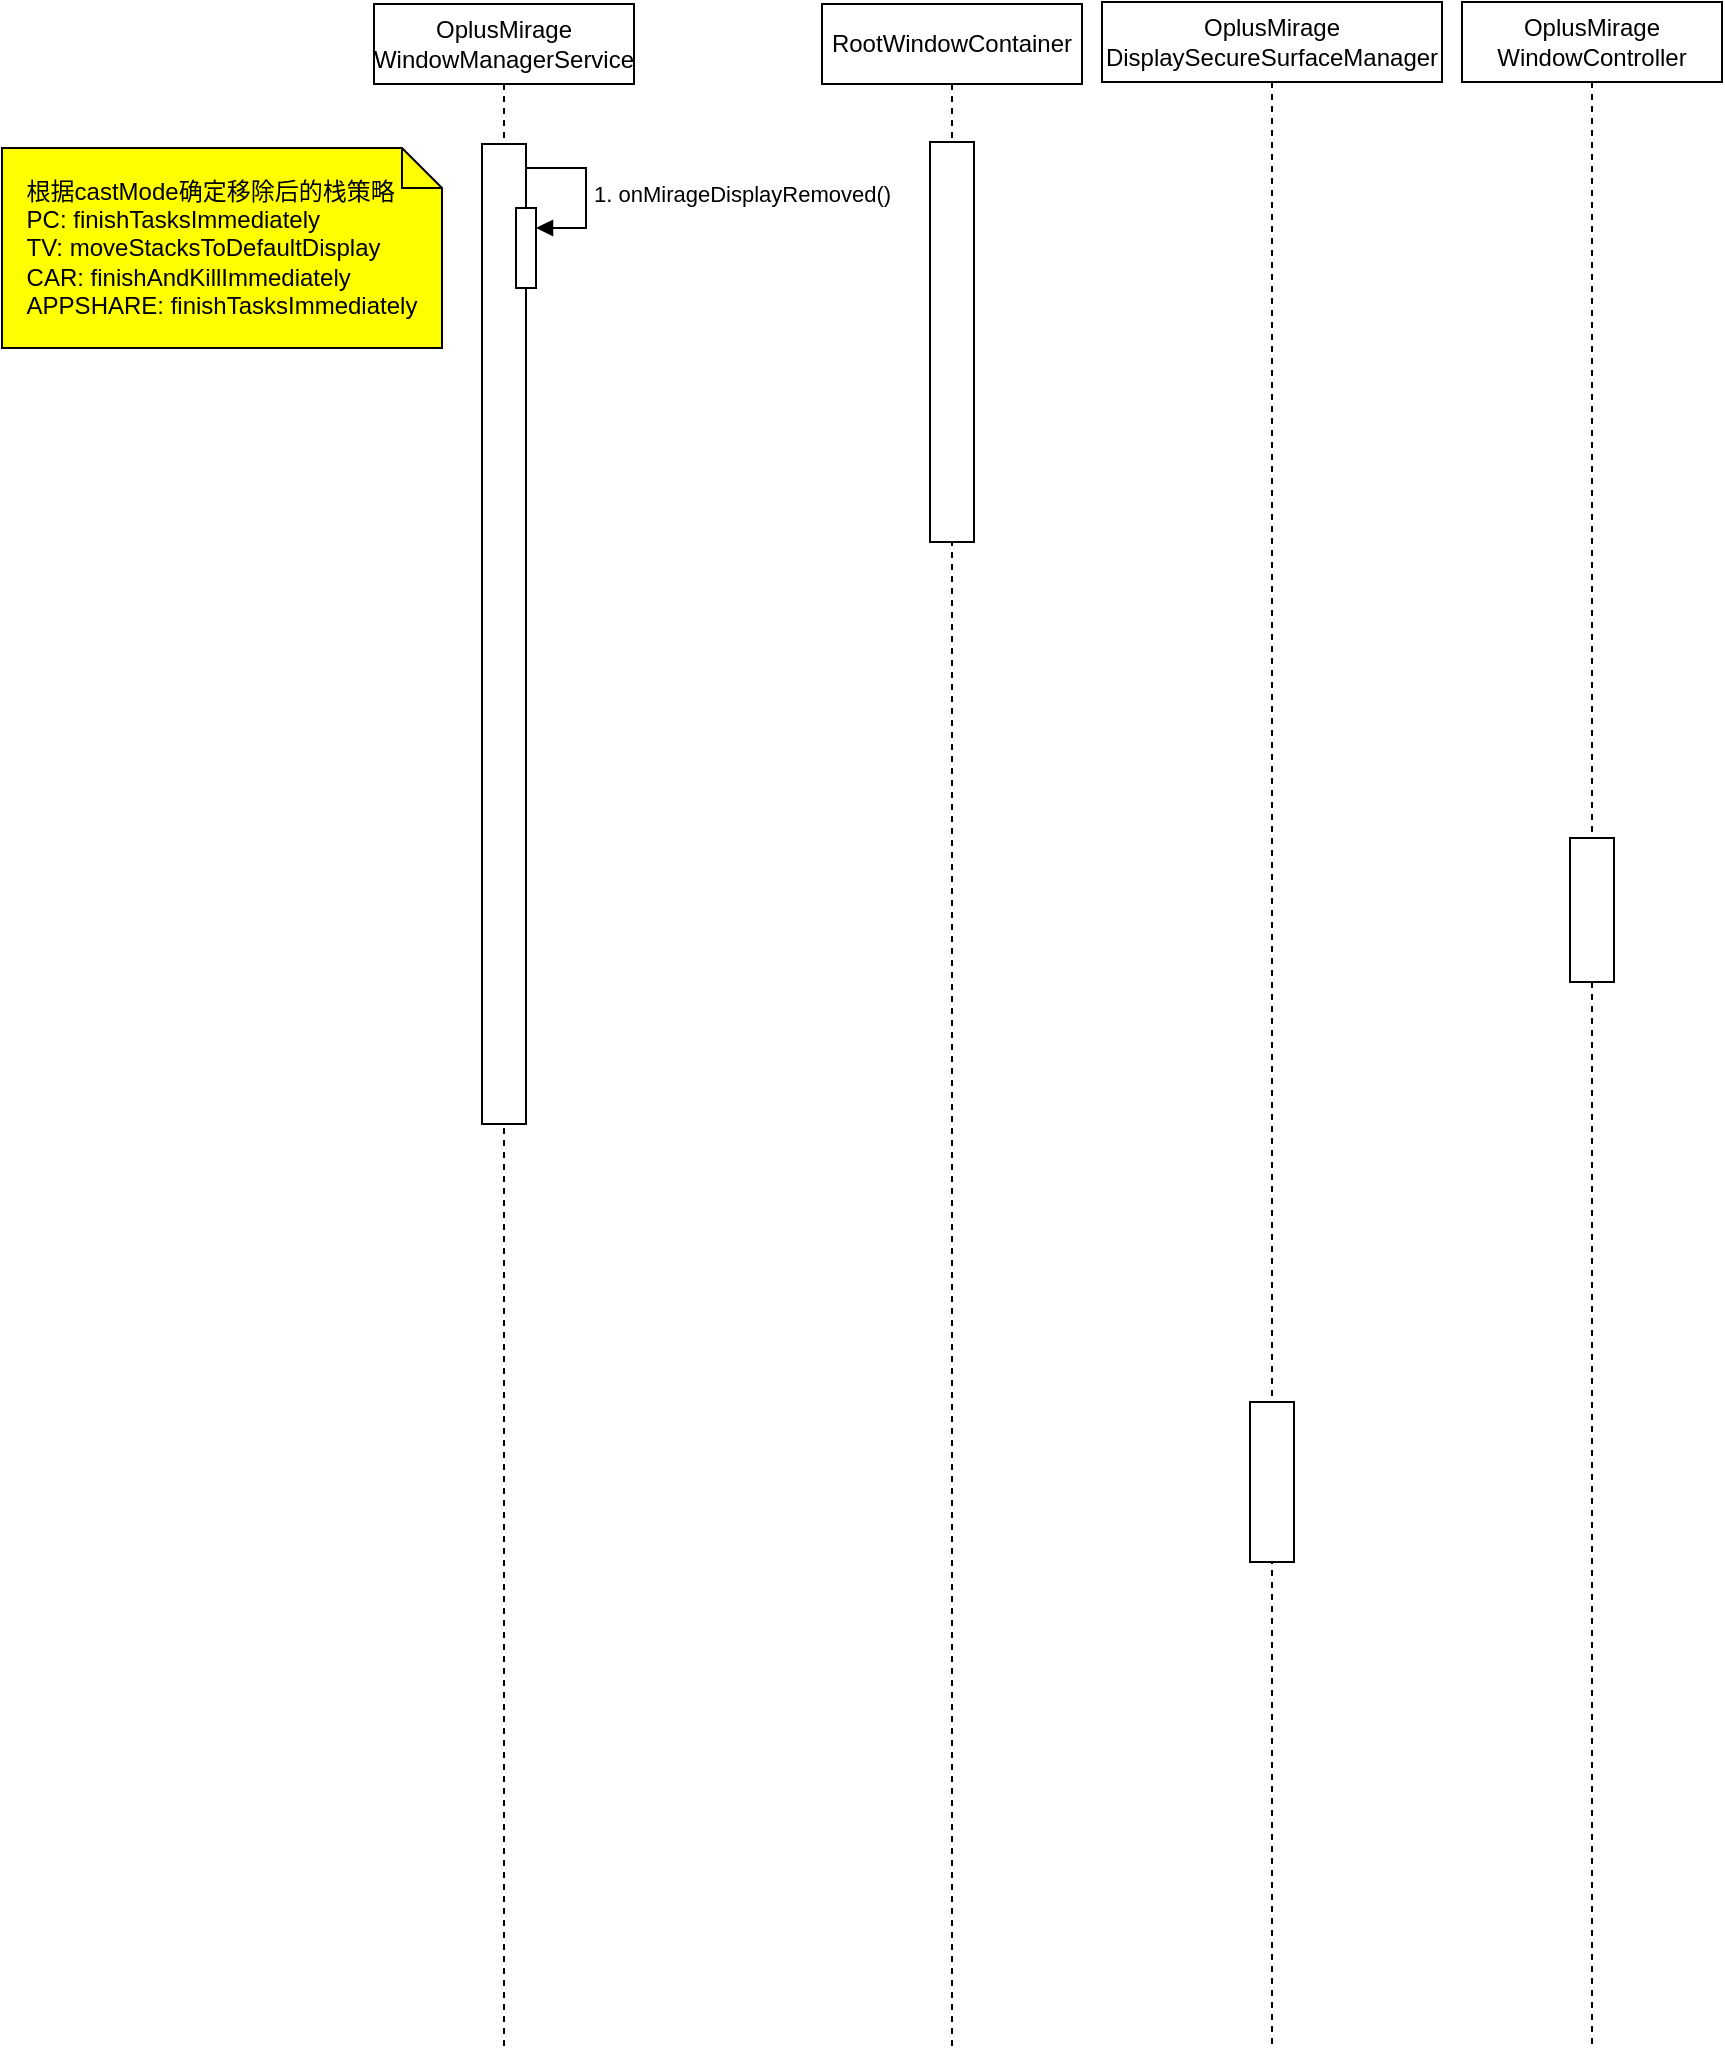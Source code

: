 <mxfile version="21.3.6" type="github">
  <diagram name="第 1 页" id="UaIOHVlHzPApeq9zFzyf">
    <mxGraphModel dx="979" dy="543" grid="1" gridSize="10" guides="1" tooltips="1" connect="1" arrows="1" fold="1" page="1" pageScale="1" pageWidth="827" pageHeight="1169" math="0" shadow="0">
      <root>
        <mxCell id="0" />
        <mxCell id="1" parent="0" />
        <mxCell id="Lcm0hkVv3pNYCc9iG2gG-14" value="OplusMirage&lt;br&gt;WindowManagerService" style="shape=umlLifeline;perimeter=lifelinePerimeter;whiteSpace=wrap;html=1;container=0;dropTarget=0;collapsible=0;recursiveResize=0;outlineConnect=0;portConstraint=eastwest;newEdgeStyle={&quot;edgeStyle&quot;:&quot;elbowEdgeStyle&quot;,&quot;elbow&quot;:&quot;vertical&quot;,&quot;curved&quot;:0,&quot;rounded&quot;:0};" vertex="1" parent="1">
          <mxGeometry x="346" y="18" width="130" height="1022" as="geometry" />
        </mxCell>
        <mxCell id="Lcm0hkVv3pNYCc9iG2gG-15" value="" style="html=1;points=[];perimeter=orthogonalPerimeter;outlineConnect=0;targetShapes=umlLifeline;portConstraint=eastwest;newEdgeStyle={&quot;edgeStyle&quot;:&quot;elbowEdgeStyle&quot;,&quot;elbow&quot;:&quot;vertical&quot;,&quot;curved&quot;:0,&quot;rounded&quot;:0};" vertex="1" parent="Lcm0hkVv3pNYCc9iG2gG-14">
          <mxGeometry x="54" y="70" width="22" height="490" as="geometry" />
        </mxCell>
        <mxCell id="Lcm0hkVv3pNYCc9iG2gG-18" value="" style="html=1;points=[];perimeter=orthogonalPerimeter;outlineConnect=0;targetShapes=umlLifeline;portConstraint=eastwest;newEdgeStyle={&quot;edgeStyle&quot;:&quot;elbowEdgeStyle&quot;,&quot;elbow&quot;:&quot;vertical&quot;,&quot;curved&quot;:0,&quot;rounded&quot;:0};" vertex="1" parent="Lcm0hkVv3pNYCc9iG2gG-14">
          <mxGeometry x="71" y="102" width="10" height="40" as="geometry" />
        </mxCell>
        <mxCell id="Lcm0hkVv3pNYCc9iG2gG-19" value="1. onMirageDisplayRemoved()" style="html=1;align=left;spacingLeft=2;endArrow=block;rounded=0;edgeStyle=orthogonalEdgeStyle;curved=0;rounded=0;" edge="1" parent="Lcm0hkVv3pNYCc9iG2gG-14" target="Lcm0hkVv3pNYCc9iG2gG-18">
          <mxGeometry relative="1" as="geometry">
            <mxPoint x="76" y="82" as="sourcePoint" />
            <Array as="points">
              <mxPoint x="106" y="112" />
            </Array>
          </mxGeometry>
        </mxCell>
        <mxCell id="Lcm0hkVv3pNYCc9iG2gG-21" value="RootWindowContainer" style="shape=umlLifeline;perimeter=lifelinePerimeter;whiteSpace=wrap;html=1;container=0;dropTarget=0;collapsible=0;recursiveResize=0;outlineConnect=0;portConstraint=eastwest;newEdgeStyle={&quot;edgeStyle&quot;:&quot;elbowEdgeStyle&quot;,&quot;elbow&quot;:&quot;vertical&quot;,&quot;curved&quot;:0,&quot;rounded&quot;:0};" vertex="1" parent="1">
          <mxGeometry x="570" y="18" width="130" height="1022" as="geometry" />
        </mxCell>
        <mxCell id="Lcm0hkVv3pNYCc9iG2gG-22" value="" style="html=1;points=[];perimeter=orthogonalPerimeter;outlineConnect=0;targetShapes=umlLifeline;portConstraint=eastwest;newEdgeStyle={&quot;edgeStyle&quot;:&quot;elbowEdgeStyle&quot;,&quot;elbow&quot;:&quot;vertical&quot;,&quot;curved&quot;:0,&quot;rounded&quot;:0};" vertex="1" parent="Lcm0hkVv3pNYCc9iG2gG-21">
          <mxGeometry x="54" y="69" width="22" height="200" as="geometry" />
        </mxCell>
        <mxCell id="Lcm0hkVv3pNYCc9iG2gG-27" value="OplusMirage&lt;br&gt;DisplaySecureSurfaceManager" style="shape=umlLifeline;perimeter=lifelinePerimeter;whiteSpace=wrap;html=1;container=0;dropTarget=0;collapsible=0;recursiveResize=0;outlineConnect=0;portConstraint=eastwest;newEdgeStyle={&quot;edgeStyle&quot;:&quot;elbowEdgeStyle&quot;,&quot;elbow&quot;:&quot;vertical&quot;,&quot;curved&quot;:0,&quot;rounded&quot;:0};" vertex="1" parent="1">
          <mxGeometry x="710" y="17" width="170" height="1023" as="geometry" />
        </mxCell>
        <mxCell id="Lcm0hkVv3pNYCc9iG2gG-28" value="" style="html=1;points=[];perimeter=orthogonalPerimeter;outlineConnect=0;targetShapes=umlLifeline;portConstraint=eastwest;newEdgeStyle={&quot;edgeStyle&quot;:&quot;elbowEdgeStyle&quot;,&quot;elbow&quot;:&quot;vertical&quot;,&quot;curved&quot;:0,&quot;rounded&quot;:0};" vertex="1" parent="Lcm0hkVv3pNYCc9iG2gG-27">
          <mxGeometry x="74" y="700" width="22" height="80" as="geometry" />
        </mxCell>
        <mxCell id="Lcm0hkVv3pNYCc9iG2gG-34" value="OplusMirage&lt;br&gt;WindowController" style="shape=umlLifeline;perimeter=lifelinePerimeter;whiteSpace=wrap;html=1;container=0;dropTarget=0;collapsible=0;recursiveResize=0;outlineConnect=0;portConstraint=eastwest;newEdgeStyle={&quot;edgeStyle&quot;:&quot;elbowEdgeStyle&quot;,&quot;elbow&quot;:&quot;vertical&quot;,&quot;curved&quot;:0,&quot;rounded&quot;:0};" vertex="1" parent="1">
          <mxGeometry x="890" y="17" width="130" height="1023" as="geometry" />
        </mxCell>
        <mxCell id="Lcm0hkVv3pNYCc9iG2gG-35" value="" style="html=1;points=[];perimeter=orthogonalPerimeter;outlineConnect=0;targetShapes=umlLifeline;portConstraint=eastwest;newEdgeStyle={&quot;edgeStyle&quot;:&quot;elbowEdgeStyle&quot;,&quot;elbow&quot;:&quot;vertical&quot;,&quot;curved&quot;:0,&quot;rounded&quot;:0};" vertex="1" parent="Lcm0hkVv3pNYCc9iG2gG-34">
          <mxGeometry x="54" y="418" width="22" height="72" as="geometry" />
        </mxCell>
        <mxCell id="Lcm0hkVv3pNYCc9iG2gG-38" value="&lt;div style=&quot;text-align: left;&quot;&gt;根据castMode确定移除后的栈策略&lt;/div&gt;&lt;div style=&quot;text-align: left;&quot;&gt;PC: finishTasksImmediately&lt;/div&gt;&lt;div style=&quot;text-align: left;&quot;&gt;TV: moveStacksToDefaultDisplay&lt;/div&gt;&lt;div style=&quot;text-align: left;&quot;&gt;CAR: finishAndKillImmediately&lt;/div&gt;&lt;div style=&quot;text-align: left;&quot;&gt;APPSHARE: finishTasksImmediately&lt;br&gt;&lt;/div&gt;" style="shape=note;size=20;whiteSpace=wrap;html=1;fillColor=#FFFF00;" vertex="1" parent="1">
          <mxGeometry x="160" y="90" width="220" height="100" as="geometry" />
        </mxCell>
      </root>
    </mxGraphModel>
  </diagram>
</mxfile>

